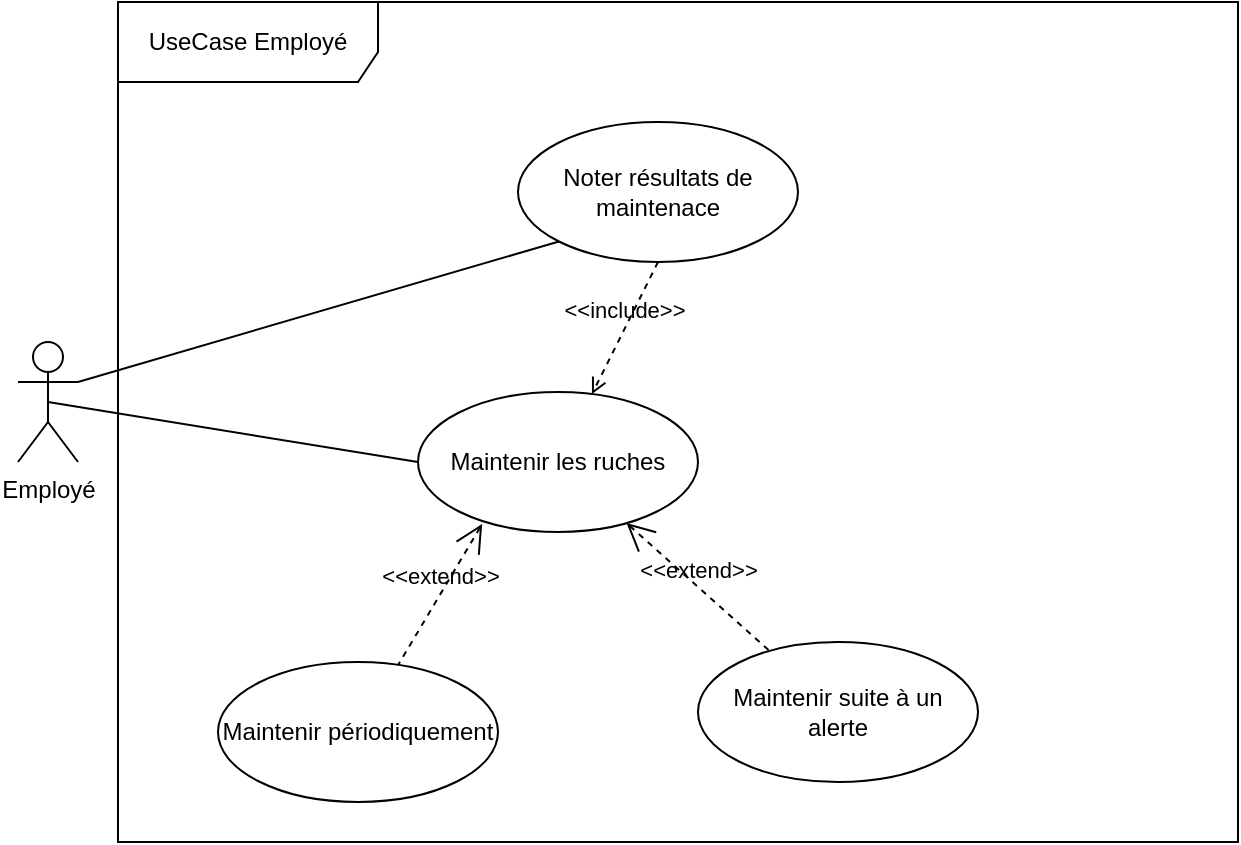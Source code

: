 <mxfile version="10.5.2" type="github"><diagram id="v65a03OAplJ8v-0FzrT8" name="Page-1"><mxGraphModel dx="1074" dy="585" grid="1" gridSize="10" guides="1" tooltips="1" connect="1" arrows="1" fold="1" page="1" pageScale="1" pageWidth="827" pageHeight="1169" math="0" shadow="0"><root><mxCell id="0"/><mxCell id="1" parent="0"/><mxCell id="Jurn-_qv1ZLO0dssF0yw-1" value="UseCase Employé" style="shape=umlFrame;whiteSpace=wrap;html=1;width=130;height=40;" vertex="1" parent="1"><mxGeometry x="70" y="90" width="560" height="420" as="geometry"/></mxCell><mxCell id="Jurn-_qv1ZLO0dssF0yw-14" style="rounded=0;orthogonalLoop=1;jettySize=auto;html=1;exitX=0.5;exitY=0.5;exitDx=0;exitDy=0;exitPerimeter=0;entryX=0;entryY=0.5;entryDx=0;entryDy=0;endArrow=none;endFill=0;" edge="1" parent="1" source="Jurn-_qv1ZLO0dssF0yw-2" target="Jurn-_qv1ZLO0dssF0yw-9"><mxGeometry relative="1" as="geometry"/></mxCell><mxCell id="Jurn-_qv1ZLO0dssF0yw-17" style="edgeStyle=none;rounded=0;orthogonalLoop=1;jettySize=auto;html=1;exitX=1;exitY=0.333;exitDx=0;exitDy=0;exitPerimeter=0;entryX=0;entryY=1;entryDx=0;entryDy=0;endArrow=none;endFill=0;" edge="1" parent="1" source="Jurn-_qv1ZLO0dssF0yw-2" target="Jurn-_qv1ZLO0dssF0yw-16"><mxGeometry relative="1" as="geometry"/></mxCell><mxCell id="Jurn-_qv1ZLO0dssF0yw-2" value="&lt;div&gt;Employé&lt;/div&gt;" style="shape=umlActor;verticalLabelPosition=bottom;labelBackgroundColor=#ffffff;verticalAlign=top;html=1;outlineConnect=0;" vertex="1" parent="1"><mxGeometry x="20" y="260" width="30" height="60" as="geometry"/></mxCell><mxCell id="Jurn-_qv1ZLO0dssF0yw-9" value="Maintenir les ruches" style="ellipse;whiteSpace=wrap;html=1;" vertex="1" parent="1"><mxGeometry x="220" y="285" width="140" height="70" as="geometry"/></mxCell><mxCell id="Jurn-_qv1ZLO0dssF0yw-10" value="Maintenir périodiquement" style="ellipse;whiteSpace=wrap;html=1;" vertex="1" parent="1"><mxGeometry x="120" y="420" width="140" height="70" as="geometry"/></mxCell><mxCell id="Jurn-_qv1ZLO0dssF0yw-11" value="Maintenir suite à un alerte" style="ellipse;whiteSpace=wrap;html=1;" vertex="1" parent="1"><mxGeometry x="360" y="410" width="140" height="70" as="geometry"/></mxCell><mxCell id="Jurn-_qv1ZLO0dssF0yw-12" value="&amp;lt;&amp;lt;extend&amp;gt;&amp;gt;" style="edgeStyle=none;html=1;startArrow=open;endArrow=none;startSize=12;verticalAlign=bottom;dashed=1;labelBackgroundColor=none;exitX=0.229;exitY=0.943;exitDx=0;exitDy=0;exitPerimeter=0;" edge="1" parent="1" source="Jurn-_qv1ZLO0dssF0yw-9" target="Jurn-_qv1ZLO0dssF0yw-10"><mxGeometry width="160" relative="1" as="geometry"><mxPoint x="150" y="270" as="sourcePoint"/><mxPoint x="310" y="270" as="targetPoint"/></mxGeometry></mxCell><mxCell id="Jurn-_qv1ZLO0dssF0yw-13" value="&amp;lt;&amp;lt;extend&amp;gt;&amp;gt;" style="edgeStyle=none;html=1;startArrow=open;endArrow=none;startSize=12;verticalAlign=bottom;dashed=1;labelBackgroundColor=none;" edge="1" parent="1" source="Jurn-_qv1ZLO0dssF0yw-9" target="Jurn-_qv1ZLO0dssF0yw-11"><mxGeometry width="160" relative="1" as="geometry"><mxPoint x="212" y="236" as="sourcePoint"/><mxPoint x="188.616" y="330.266" as="targetPoint"/></mxGeometry></mxCell><mxCell id="Jurn-_qv1ZLO0dssF0yw-16" value="Noter résultats de maintenace" style="ellipse;whiteSpace=wrap;html=1;" vertex="1" parent="1"><mxGeometry x="270" y="150" width="140" height="70" as="geometry"/></mxCell><mxCell id="Jurn-_qv1ZLO0dssF0yw-18" value="&amp;lt;&amp;lt;include&amp;gt;&amp;gt;" style="edgeStyle=none;html=1;endArrow=open;verticalAlign=bottom;dashed=1;labelBackgroundColor=none;exitX=0.5;exitY=1;exitDx=0;exitDy=0;" edge="1" parent="1" source="Jurn-_qv1ZLO0dssF0yw-16" target="Jurn-_qv1ZLO0dssF0yw-9"><mxGeometry width="160" relative="1" as="geometry"><mxPoint x="370" y="200" as="sourcePoint"/><mxPoint x="530" y="200" as="targetPoint"/></mxGeometry></mxCell></root></mxGraphModel></diagram></mxfile>